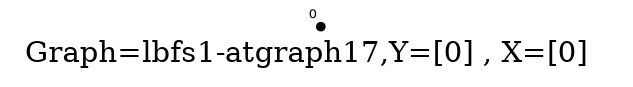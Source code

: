 /* Created by igraph 0.8.0-pre+0200568 */
graph {
  graph [
    label="Graph=lbfs1-atgraph17,Y=[0] , X=[0]  "
    labelloc=bottom
  ];
  0 [
    pos="0.000000,0.000000!"
    shape=point
    fontsize=6
    xlabel=0
  ];

}
